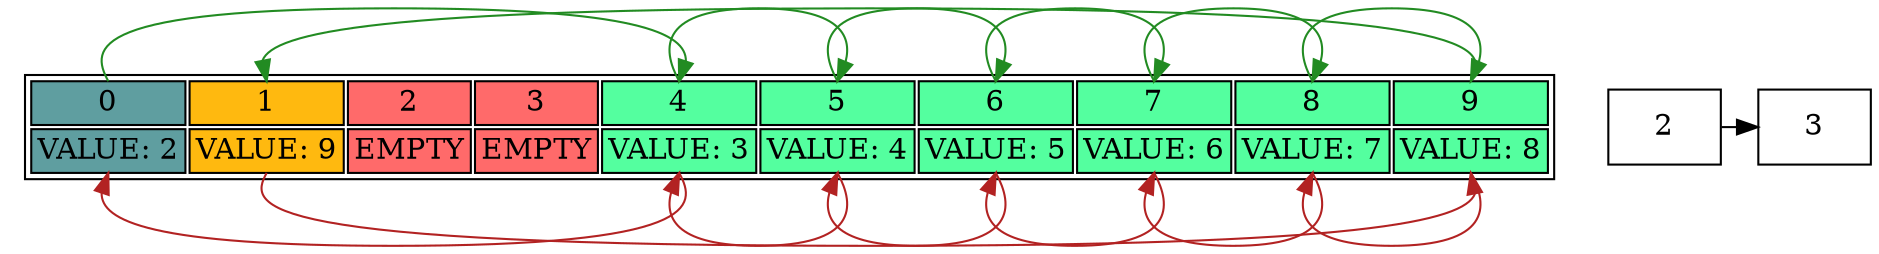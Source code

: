 digraph {
mainNode[shape=none,
label = <<table><tr><td port="node0next" border="1" bgcolor="cadetblue">0</td>
<td port="node1next" border="1" bgcolor="darkgoldenrod1">1</td>
<td port="node2next" border="1" bgcolor="indianred1">2</td>
<td port="node3next" border="1" bgcolor="indianred1">3</td>
<td port="node4next" border="1" bgcolor="seagreen1">4</td>
<td port="node5next" border="1" bgcolor="seagreen1">5</td>
<td port="node6next" border="1" bgcolor="seagreen1">6</td>
<td port="node7next" border="1" bgcolor="seagreen1">7</td>
<td port="node8next" border="1" bgcolor="seagreen1">8</td>
<td port="node9next" border="1" bgcolor="seagreen1">9</td>
</tr>
<tr>
<td port="node0prev" border="1" bgcolor="cadetblue">VALUE: 2</td>
<td port="node1prev" border="1" bgcolor="darkgoldenrod1">VALUE: 9</td>
<td port="node2prev" border="1" bgcolor="indianred1">EMPTY</td>
<td port="node3prev" border="1" bgcolor="indianred1">EMPTY</td>
<td port="node4prev" border="1" bgcolor="seagreen1">VALUE: 3</td>
<td port="node5prev" border="1" bgcolor="seagreen1">VALUE: 4</td>
<td port="node6prev" border="1" bgcolor="seagreen1">VALUE: 5</td>
<td port="node7prev" border="1" bgcolor="seagreen1">VALUE: 6</td>
<td port="node8prev" border="1" bgcolor="seagreen1">VALUE: 7</td>
<td port="node9prev" border="1" bgcolor="seagreen1">VALUE: 8</td>
</tr></table>>
];
mainNode:node0next:n -> mainNode:node4next:n [color="forestgreen"];
mainNode:node4next:n -> mainNode:node5next:n [color="forestgreen"];
mainNode:node5next:n -> mainNode:node6next:n [color="forestgreen"];
mainNode:node6next:n -> mainNode:node7next:n [color="forestgreen"];
mainNode:node7next:n -> mainNode:node8next:n [color="forestgreen"];
mainNode:node8next:n -> mainNode:node9next:n [color="forestgreen"];
mainNode:node9next:n -> mainNode:node1next:n [color="forestgreen"];
mainNode:node1prev:s -> mainNode:node9prev:s [color="firebrick"];
mainNode:node9prev:s -> mainNode:node8prev:s [color="firebrick"];
mainNode:node8prev:s -> mainNode:node7prev:s [color="firebrick"];
mainNode:node7prev:s -> mainNode:node6prev:s [color="firebrick"];
mainNode:node6prev:s -> mainNode:node5prev:s [color="firebrick"];
mainNode:node5prev:s -> mainNode:node4prev:s [color="firebrick"];
mainNode:node4prev:s -> mainNode:node0prev:s [color="firebrick"];
{rank=same;
empty2 [label="2", shape=box];
empty3 [label="3", shape=box];
empty2 -> empty3;
}
;}